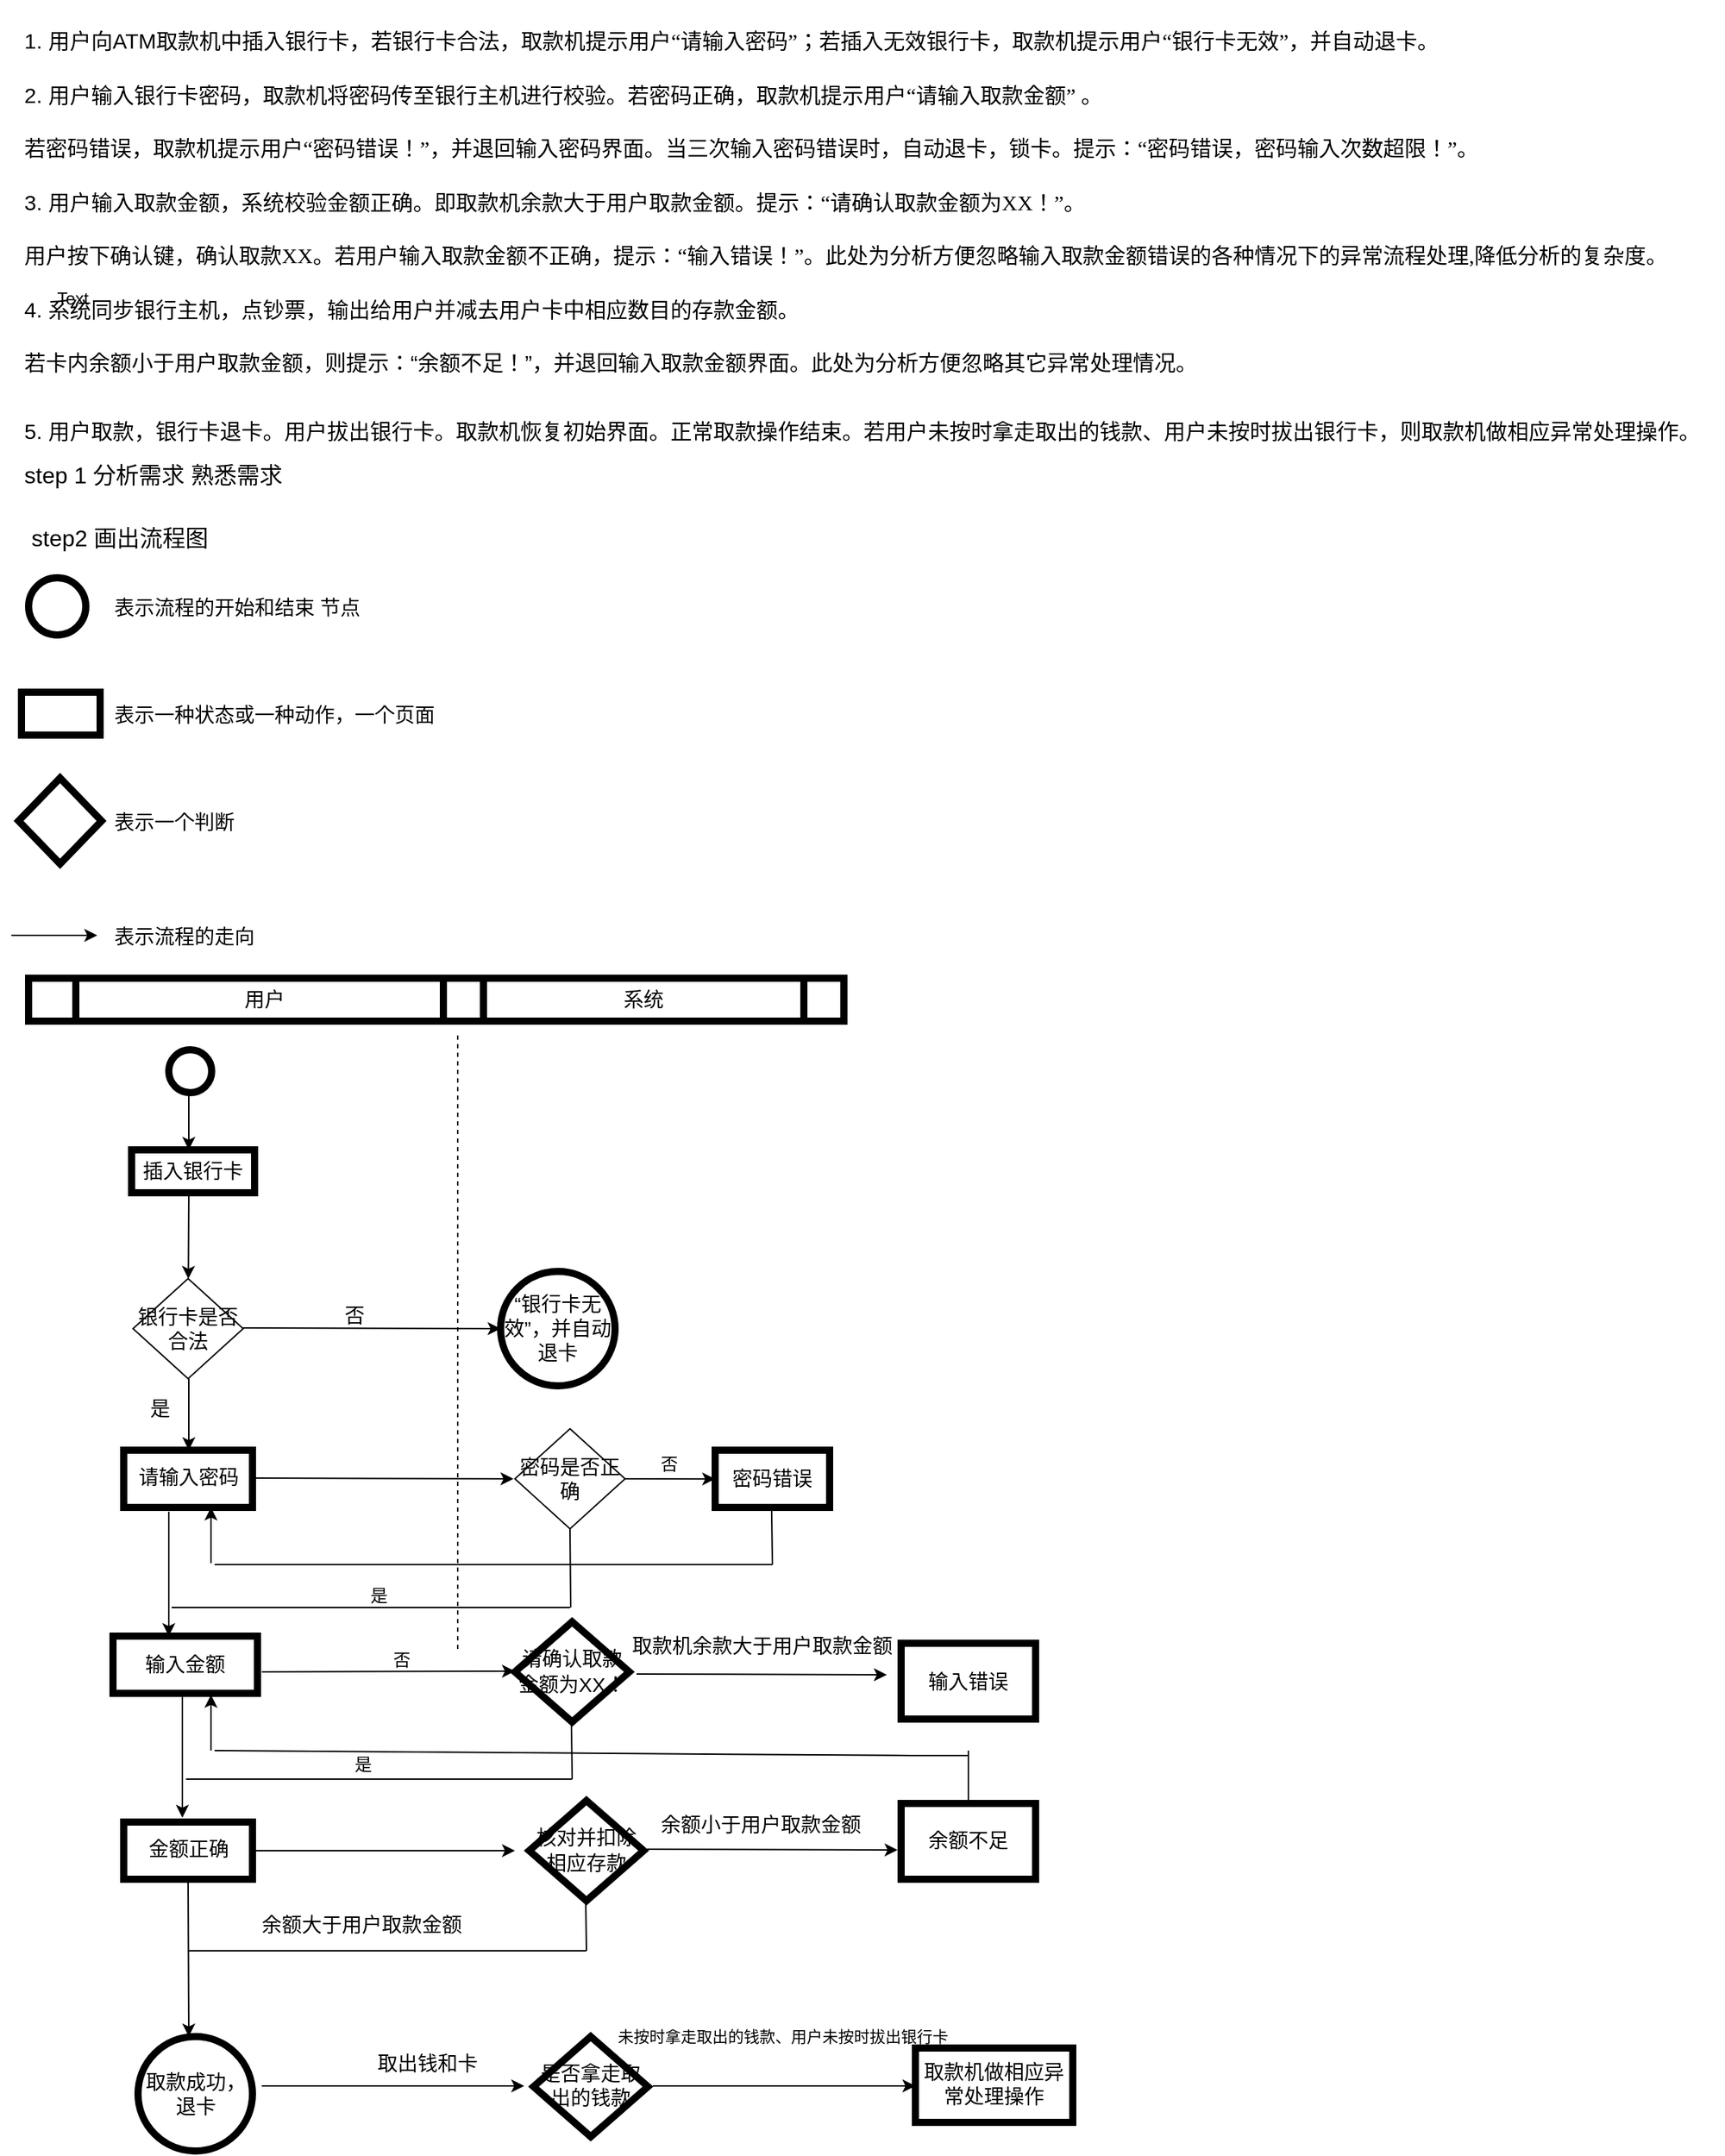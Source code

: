 <mxfile version="12.2.2" type="device" pages="1"><diagram id="kOlLxRC6D5tNrvUlHnhc" name="第 1 页"><mxGraphModel dx="838" dy="481" grid="1" gridSize="10" guides="1" tooltips="1" connect="1" arrows="1" fold="1" page="1" pageScale="1" pageWidth="827" pageHeight="1169" math="0" shadow="0"><root><mxCell id="0"/><mxCell id="1" parent="0"/><mxCell id="hGxhfmPnfHzS0XLvmDlV-4" value="&lt;p class=&quot;MsoNormal&quot; style=&quot;line-height: 150% ; font-size: 15px&quot;&gt;&lt;font style=&quot;font-size: 15px&quot;&gt;1.&amp;nbsp;&lt;span style=&quot;line-height: 150%&quot;&gt;&lt;font face=&quot;宋体&quot; style=&quot;font-size: 15px&quot;&gt;用户向&lt;/font&gt;ATM&lt;font face=&quot;宋体&quot; style=&quot;font-size: 15px&quot;&gt;取款机中插入银行卡，若银行卡合法，取款机提示用户“请输入密码”；若插入无效银行卡，取款机提示用户“银行卡无效”，并自动退卡。&lt;/font&gt;&lt;/span&gt;&lt;br&gt;&lt;/font&gt;&lt;/p&gt;&lt;p class=&quot;MsoNormal&quot; style=&quot;line-height: 150% ; font-size: 15px&quot;&gt;&lt;font style=&quot;font-size: 15px&quot;&gt;&lt;span style=&quot;line-height: 150%&quot;&gt;2. &lt;font face=&quot;宋体&quot; style=&quot;font-size: 15px&quot;&gt;用户输入银行卡密码，取款机将密码传至银行主机进行校验。若密码正确，取款机提示用户“请输入取款金额” 。&lt;/font&gt;&lt;/span&gt;&lt;/font&gt;&lt;/p&gt;&lt;p class=&quot;MsoNormal&quot; style=&quot;line-height: 150% ; font-size: 15px&quot;&gt;&lt;font style=&quot;font-size: 15px&quot;&gt;&lt;span style=&quot;line-height: 150%&quot;&gt;&lt;font face=&quot;宋体&quot; style=&quot;font-size: 15px&quot;&gt;若密码错误，取款机提示用户“密码错误！”，并退回输入密码界面。当三次输入密码错误时，自动退卡，锁卡。提示：“密码错误，密码输入次数超限！”。&lt;/font&gt;&lt;/span&gt;&lt;span style=&quot;font-family: &amp;#34;calibri&amp;#34; ; line-height: 150%&quot;&gt;&lt;/span&gt;&lt;/font&gt;&lt;/p&gt;&lt;p class=&quot;MsoNormal&quot; style=&quot;line-height: 150% ; font-size: 15px&quot;&gt;&lt;font style=&quot;font-size: 15px&quot;&gt;&lt;span style=&quot;line-height: 150%&quot;&gt;3. &lt;font face=&quot;宋体&quot; style=&quot;font-size: 15px&quot;&gt;用户输入取款金额，系统校验金额正确。即取款机余款大于用户取款金额。提示：“请确认取款金额为&lt;/font&gt;&lt;font face=&quot;Calibri&quot; style=&quot;font-size: 15px&quot;&gt;XX&lt;/font&gt;&lt;font face=&quot;宋体&quot; style=&quot;font-size: 15px&quot;&gt;！”。&lt;/font&gt;&lt;/span&gt;&lt;/font&gt;&lt;/p&gt;&lt;p class=&quot;MsoNormal&quot; style=&quot;line-height: 150% ; font-size: 15px&quot;&gt;&lt;font style=&quot;font-size: 15px&quot;&gt;&lt;span style=&quot;line-height: 150%&quot;&gt;&lt;font face=&quot;宋体&quot; style=&quot;font-size: 15px&quot;&gt;用户按下确认键，确认取款&lt;/font&gt;&lt;font face=&quot;Calibri&quot; style=&quot;font-size: 15px&quot;&gt;XX&lt;/font&gt;&lt;font face=&quot;宋体&quot; style=&quot;font-size: 15px&quot;&gt;。若用户输入取款金额不正确，提示：“输入错误！”。此处为分析方便忽略输入取款金额错误的各种情况下的异常流程处理&lt;/font&gt;&lt;font face=&quot;Calibri&quot; style=&quot;font-size: 15px&quot;&gt;,&lt;/font&gt;&lt;font face=&quot;宋体&quot; style=&quot;font-size: 15px&quot;&gt;降低分析的复杂度。&lt;/font&gt;&lt;/span&gt;&lt;span style=&quot;font-family: &amp;#34;calibri&amp;#34; ; line-height: 150%&quot;&gt;&lt;/span&gt;&lt;/font&gt;&lt;/p&gt;&lt;p class=&quot;MsoNormal&quot; style=&quot;line-height: 150% ; font-size: 15px&quot;&gt;&lt;font style=&quot;font-size: 15px&quot;&gt;&lt;span&gt;4.&amp;nbsp;&lt;/span&gt;&lt;span style=&quot;line-height: 150%&quot;&gt;&lt;font face=&quot;宋体&quot; style=&quot;font-size: 15px&quot;&gt;系统同步银行主机，点钞票，输出给用户并减去用户卡中相应数目的存款金额。&lt;/font&gt;&lt;/span&gt;&lt;/font&gt;&lt;/p&gt;&lt;p class=&quot;MsoNormal&quot; style=&quot;line-height: 150% ; font-size: 15px&quot;&gt;&lt;font style=&quot;font-size: 15px&quot;&gt;&lt;span style=&quot;line-height: 150%&quot;&gt;&lt;font face=&quot;宋体&quot; style=&quot;font-size: 15px&quot;&gt;若卡内余额小于用户取款金额，则提示：&lt;/font&gt;“余额不足！”，并退回输入取款金额界面。此处为分析方便忽略其它异常处理情况。&lt;/span&gt;&lt;span style=&quot;font-family: &amp;#34;calibri&amp;#34; ; line-height: 150%&quot;&gt;&lt;/span&gt;&lt;/font&gt;&lt;/p&gt;&lt;p class=&quot;MsoNormal&quot; style=&quot;line-height: 150% ; font-size: 15px&quot;&gt;&lt;span style=&quot;line-height: 150%&quot;&gt;&lt;font style=&quot;font-size: 15px&quot;&gt;5. &lt;font face=&quot;宋体&quot; style=&quot;font-size: 15px&quot;&gt;用户取款，银行卡退卡。用户拔出银行卡。取款机恢复初始界面。正常取款操作结束。若用户未按时拿走取出的钱款、用户未按时拔出银行卡，则取款机做相应异常处理操作。&lt;/font&gt;&lt;/font&gt;&lt;/span&gt;&lt;span style=&quot;font-size: 18pt ; line-height: 150% ; font-size: 18pt ; line-height: 150%&quot;&gt;&lt;/span&gt;&lt;/p&gt;" style="text;html=1;resizable=0;points=[];autosize=1;align=left;verticalAlign=top;spacingTop=-4;" vertex="1" parent="1"><mxGeometry x="55" y="16" width="1190" height="330" as="geometry"/></mxCell><mxCell id="hGxhfmPnfHzS0XLvmDlV-5" value="Text" style="text;html=1;resizable=0;points=[];autosize=1;align=left;verticalAlign=top;spacingTop=-4;" vertex="1" parent="1"><mxGeometry x="78" y="215" width="40" height="20" as="geometry"/></mxCell><mxCell id="hGxhfmPnfHzS0XLvmDlV-6" value="&lt;font style=&quot;font-size: 16px&quot;&gt;step 1 分析需求 熟悉需求&lt;/font&gt;" style="text;html=1;resizable=0;points=[];autosize=1;align=left;verticalAlign=top;spacingTop=-4;strokeWidth=5;" vertex="1" parent="1"><mxGeometry x="55" y="336" width="200" height="20" as="geometry"/></mxCell><mxCell id="hGxhfmPnfHzS0XLvmDlV-7" value="&lt;font style=&quot;font-size: 16px&quot;&gt;step2 画出流程图&lt;/font&gt;" style="text;html=1;resizable=0;points=[];autosize=1;align=left;verticalAlign=top;spacingTop=-4;" vertex="1" parent="1"><mxGeometry x="60" y="380" width="140" height="20" as="geometry"/></mxCell><mxCell id="hGxhfmPnfHzS0XLvmDlV-8" value="" style="ellipse;whiteSpace=wrap;html=1;aspect=fixed;strokeWidth=5;" vertex="1" parent="1"><mxGeometry x="60" y="420" width="40" height="40" as="geometry"/></mxCell><mxCell id="hGxhfmPnfHzS0XLvmDlV-9" value="&lt;font style=&quot;font-size: 14px&quot;&gt;表示流程的开始和结束 节点&lt;/font&gt;" style="text;html=1;resizable=0;points=[];autosize=1;align=left;verticalAlign=top;spacingTop=-4;" vertex="1" parent="1"><mxGeometry x="118" y="430" width="190" height="20" as="geometry"/></mxCell><mxCell id="hGxhfmPnfHzS0XLvmDlV-10" value="" style="rounded=0;whiteSpace=wrap;html=1;strokeWidth=5;" vertex="1" parent="1"><mxGeometry x="55" y="500" width="55" height="30" as="geometry"/></mxCell><mxCell id="hGxhfmPnfHzS0XLvmDlV-11" value="&lt;font style=&quot;font-size: 14px&quot;&gt;表示一种状态或一种动作，一个页面&lt;/font&gt;" style="text;html=1;resizable=0;points=[];autosize=1;align=left;verticalAlign=top;spacingTop=-4;" vertex="1" parent="1"><mxGeometry x="118" y="505" width="240" height="20" as="geometry"/></mxCell><mxCell id="hGxhfmPnfHzS0XLvmDlV-12" value="" style="rhombus;whiteSpace=wrap;html=1;strokeWidth=5;" vertex="1" parent="1"><mxGeometry x="53" y="560" width="58" height="60" as="geometry"/></mxCell><mxCell id="hGxhfmPnfHzS0XLvmDlV-13" value="&lt;font style=&quot;font-size: 14px&quot;&gt;表示一个判断&lt;/font&gt;" style="text;html=1;resizable=0;points=[];autosize=1;align=left;verticalAlign=top;spacingTop=-4;" vertex="1" parent="1"><mxGeometry x="118" y="580" width="100" height="20" as="geometry"/></mxCell><mxCell id="hGxhfmPnfHzS0XLvmDlV-14" value="" style="endArrow=classic;html=1;" edge="1" parent="1"><mxGeometry width="50" height="50" relative="1" as="geometry"><mxPoint x="48" y="670" as="sourcePoint"/><mxPoint x="108" y="670" as="targetPoint"/><Array as="points"><mxPoint x="78" y="670"/></Array></mxGeometry></mxCell><mxCell id="hGxhfmPnfHzS0XLvmDlV-15" value="&lt;font style=&quot;font-size: 14px&quot;&gt;表示流程的走向&lt;/font&gt;" style="text;html=1;resizable=0;points=[];autosize=1;align=left;verticalAlign=top;spacingTop=-4;" vertex="1" parent="1"><mxGeometry x="118" y="660" width="110" height="20" as="geometry"/></mxCell><mxCell id="hGxhfmPnfHzS0XLvmDlV-16" value="&lt;font style=&quot;font-size: 14px&quot;&gt;用户&lt;/font&gt;" style="shape=process;whiteSpace=wrap;html=1;backgroundOutline=1;strokeWidth=5;" vertex="1" parent="1"><mxGeometry x="60" y="700" width="330" height="30" as="geometry"/></mxCell><mxCell id="hGxhfmPnfHzS0XLvmDlV-17" value="&lt;font style=&quot;font-size: 14px&quot;&gt;系统&lt;/font&gt;" style="shape=process;whiteSpace=wrap;html=1;backgroundOutline=1;strokeWidth=5;" vertex="1" parent="1"><mxGeometry x="350" y="700" width="280" height="30" as="geometry"/></mxCell><mxCell id="hGxhfmPnfHzS0XLvmDlV-18" value="" style="endArrow=none;dashed=1;html=1;" edge="1" parent="1"><mxGeometry width="50" height="50" relative="1" as="geometry"><mxPoint x="360" y="1169" as="sourcePoint"/><mxPoint x="360" y="737" as="targetPoint"/></mxGeometry></mxCell><mxCell id="hGxhfmPnfHzS0XLvmDlV-20" value="" style="ellipse;whiteSpace=wrap;html=1;aspect=fixed;strokeWidth=5;" vertex="1" parent="1"><mxGeometry x="158" y="750" width="30" height="30" as="geometry"/></mxCell><mxCell id="hGxhfmPnfHzS0XLvmDlV-22" value="" style="endArrow=classic;html=1;" edge="1" parent="1"><mxGeometry width="50" height="50" relative="1" as="geometry"><mxPoint x="172" y="780" as="sourcePoint"/><mxPoint x="172" y="820" as="targetPoint"/></mxGeometry></mxCell><mxCell id="hGxhfmPnfHzS0XLvmDlV-23" value="&lt;font style=&quot;font-size: 14px&quot;&gt;插入银行卡&lt;/font&gt;" style="rounded=0;whiteSpace=wrap;html=1;strokeWidth=5;" vertex="1" parent="1"><mxGeometry x="132" y="820" width="86" height="30" as="geometry"/></mxCell><mxCell id="hGxhfmPnfHzS0XLvmDlV-25" value="" style="endArrow=classic;html=1;" edge="1" parent="1" target="hGxhfmPnfHzS0XLvmDlV-26"><mxGeometry width="50" height="50" relative="1" as="geometry"><mxPoint x="172" y="850" as="sourcePoint"/><mxPoint x="172" y="890" as="targetPoint"/></mxGeometry></mxCell><mxCell id="hGxhfmPnfHzS0XLvmDlV-26" value="&lt;font style=&quot;font-size: 14px&quot;&gt;银行卡是否合法&lt;/font&gt;" style="rhombus;whiteSpace=wrap;html=1;" vertex="1" parent="1"><mxGeometry x="133" y="910" width="77" height="70" as="geometry"/></mxCell><mxCell id="hGxhfmPnfHzS0XLvmDlV-27" value="" style="endArrow=classic;html=1;" edge="1" parent="1"><mxGeometry width="50" height="50" relative="1" as="geometry"><mxPoint x="210" y="944.5" as="sourcePoint"/><mxPoint x="390" y="945" as="targetPoint"/></mxGeometry></mxCell><mxCell id="hGxhfmPnfHzS0XLvmDlV-28" value="" style="endArrow=classic;html=1;" edge="1" parent="1"><mxGeometry width="50" height="50" relative="1" as="geometry"><mxPoint x="172" y="980" as="sourcePoint"/><mxPoint x="172" y="1030" as="targetPoint"/></mxGeometry></mxCell><mxCell id="hGxhfmPnfHzS0XLvmDlV-29" value="&lt;font style=&quot;font-size: 14px&quot;&gt;否&lt;/font&gt;" style="text;html=1;resizable=0;points=[];autosize=1;align=left;verticalAlign=top;spacingTop=-4;" vertex="1" parent="1"><mxGeometry x="279" y="925" width="30" height="20" as="geometry"/></mxCell><mxCell id="hGxhfmPnfHzS0XLvmDlV-30" value="&lt;font style=&quot;font-size: 14px&quot;&gt;是&lt;/font&gt;" style="text;html=1;resizable=0;points=[];autosize=1;align=left;verticalAlign=top;spacingTop=-4;" vertex="1" parent="1"><mxGeometry x="143" y="990" width="30" height="20" as="geometry"/></mxCell><mxCell id="hGxhfmPnfHzS0XLvmDlV-31" value="&lt;p class=&quot;MsoNormal&quot; style=&quot;font-size: 14px&quot;&gt;&lt;span&gt;“银行卡无效”，并自动退卡&lt;/span&gt;&lt;/p&gt;" style="ellipse;whiteSpace=wrap;html=1;aspect=fixed;strokeWidth=5;" vertex="1" parent="1"><mxGeometry x="390" y="905" width="80" height="80" as="geometry"/></mxCell><mxCell id="hGxhfmPnfHzS0XLvmDlV-32" value="&lt;p class=&quot;MsoNormal&quot;&gt;&lt;span&gt;&lt;font face=&quot;宋体&quot; style=&quot;font-size: 14px&quot;&gt;请输入密码&lt;/font&gt;&lt;/span&gt;&lt;/p&gt;" style="rounded=0;whiteSpace=wrap;html=1;strokeWidth=5;" vertex="1" parent="1"><mxGeometry x="126.5" y="1030" width="90" height="40" as="geometry"/></mxCell><mxCell id="hGxhfmPnfHzS0XLvmDlV-35" value="" style="endArrow=classic;html=1;" edge="1" parent="1"><mxGeometry width="50" height="50" relative="1" as="geometry"><mxPoint x="219" y="1049.5" as="sourcePoint"/><mxPoint x="399" y="1050" as="targetPoint"/></mxGeometry></mxCell><mxCell id="hGxhfmPnfHzS0XLvmDlV-36" value="&lt;font style=&quot;font-size: 14px&quot;&gt;密码是否正确&lt;/font&gt;" style="rhombus;whiteSpace=wrap;html=1;" vertex="1" parent="1"><mxGeometry x="400" y="1015" width="77" height="70" as="geometry"/></mxCell><mxCell id="hGxhfmPnfHzS0XLvmDlV-37" value="" style="endArrow=none;html=1;entryX=0.5;entryY=1;entryDx=0;entryDy=0;" edge="1" parent="1" target="hGxhfmPnfHzS0XLvmDlV-36"><mxGeometry width="50" height="50" relative="1" as="geometry"><mxPoint x="439" y="1140" as="sourcePoint"/><mxPoint x="438" y="1100" as="targetPoint"/></mxGeometry></mxCell><mxCell id="hGxhfmPnfHzS0XLvmDlV-40" value="" style="endArrow=none;html=1;entryX=0.5;entryY=1;entryDx=0;entryDy=0;" edge="1" parent="1"><mxGeometry width="50" height="50" relative="1" as="geometry"><mxPoint x="160" y="1140" as="sourcePoint"/><mxPoint x="438.5" y="1140" as="targetPoint"/></mxGeometry></mxCell><mxCell id="hGxhfmPnfHzS0XLvmDlV-42" value="" style="endArrow=classic;html=1;exitX=0.35;exitY=1.075;exitDx=0;exitDy=0;exitPerimeter=0;" edge="1" parent="1" source="hGxhfmPnfHzS0XLvmDlV-32"><mxGeometry width="50" height="50" relative="1" as="geometry"><mxPoint x="158" y="1080" as="sourcePoint"/><mxPoint x="158" y="1160" as="targetPoint"/></mxGeometry></mxCell><mxCell id="hGxhfmPnfHzS0XLvmDlV-43" value="是" style="text;html=1;resizable=0;points=[];autosize=1;align=left;verticalAlign=top;spacingTop=-4;" vertex="1" parent="1"><mxGeometry x="297" y="1122" width="30" height="20" as="geometry"/></mxCell><mxCell id="hGxhfmPnfHzS0XLvmDlV-44" value="&lt;font style=&quot;font-size: 14px&quot;&gt;输入金额&lt;/font&gt;" style="rounded=0;whiteSpace=wrap;html=1;strokeWidth=5;" vertex="1" parent="1"><mxGeometry x="119" y="1160" width="101" height="40" as="geometry"/></mxCell><mxCell id="hGxhfmPnfHzS0XLvmDlV-45" value="" style="endArrow=classic;html=1;" edge="1" parent="1"><mxGeometry width="50" height="50" relative="1" as="geometry"><mxPoint x="477" y="1050" as="sourcePoint"/><mxPoint x="540" y="1050.107" as="targetPoint"/></mxGeometry></mxCell><mxCell id="hGxhfmPnfHzS0XLvmDlV-47" value="&lt;font style=&quot;font-size: 14px&quot;&gt;密码错误&lt;/font&gt;" style="rounded=0;whiteSpace=wrap;html=1;strokeWidth=5;" vertex="1" parent="1"><mxGeometry x="540" y="1030" width="80" height="40" as="geometry"/></mxCell><mxCell id="hGxhfmPnfHzS0XLvmDlV-48" value="" style="endArrow=none;html=1;" edge="1" parent="1"><mxGeometry width="50" height="50" relative="1" as="geometry"><mxPoint x="580" y="1110" as="sourcePoint"/><mxPoint x="579.5" y="1072" as="targetPoint"/></mxGeometry></mxCell><mxCell id="hGxhfmPnfHzS0XLvmDlV-49" value="" style="endArrow=none;html=1;" edge="1" parent="1"><mxGeometry width="50" height="50" relative="1" as="geometry"><mxPoint x="190" y="1110" as="sourcePoint"/><mxPoint x="580" y="1110" as="targetPoint"/><Array as="points"><mxPoint x="540" y="1110"/></Array></mxGeometry></mxCell><mxCell id="hGxhfmPnfHzS0XLvmDlV-52" value="" style="endArrow=classic;html=1;" edge="1" parent="1"><mxGeometry width="50" height="50" relative="1" as="geometry"><mxPoint x="187.5" y="1109" as="sourcePoint"/><mxPoint x="187.5" y="1070" as="targetPoint"/></mxGeometry></mxCell><mxCell id="hGxhfmPnfHzS0XLvmDlV-53" value="否" style="text;html=1;resizable=0;points=[];autosize=1;align=left;verticalAlign=top;spacingTop=-4;" vertex="1" parent="1"><mxGeometry x="500" y="1030" width="30" height="20" as="geometry"/></mxCell><mxCell id="hGxhfmPnfHzS0XLvmDlV-55" value="&lt;p class=&quot;MsoNormal&quot; style=&quot;font-size: 14px&quot;&gt;&lt;span&gt;&lt;font face=&quot;宋体&quot; style=&quot;font-size: 14px&quot;&gt;请确认取款金额为&lt;/font&gt;XX&lt;font face=&quot;宋体&quot; style=&quot;font-size: 14px&quot;&gt;！&lt;/font&gt;&lt;/span&gt;&lt;/p&gt;" style="rhombus;whiteSpace=wrap;html=1;strokeWidth=5;" vertex="1" parent="1"><mxGeometry x="400" y="1150" width="80" height="70" as="geometry"/></mxCell><mxCell id="hGxhfmPnfHzS0XLvmDlV-56" value="" style="endArrow=classic;html=1;" edge="1" parent="1"><mxGeometry width="50" height="50" relative="1" as="geometry"><mxPoint x="223" y="1185" as="sourcePoint"/><mxPoint x="400" y="1184.5" as="targetPoint"/><Array as="points"><mxPoint x="400" y="1184.5"/></Array></mxGeometry></mxCell><mxCell id="hGxhfmPnfHzS0XLvmDlV-57" value="否" style="text;html=1;resizable=0;points=[];autosize=1;align=left;verticalAlign=top;spacingTop=-4;" vertex="1" parent="1"><mxGeometry x="313" y="1167" width="30" height="20" as="geometry"/></mxCell><mxCell id="hGxhfmPnfHzS0XLvmDlV-58" value="" style="endArrow=none;html=1;entryX=0.5;entryY=1;entryDx=0;entryDy=0;" edge="1" parent="1"><mxGeometry width="50" height="50" relative="1" as="geometry"><mxPoint x="440" y="1260" as="sourcePoint"/><mxPoint x="439.5" y="1220" as="targetPoint"/></mxGeometry></mxCell><mxCell id="hGxhfmPnfHzS0XLvmDlV-59" value="" style="endArrow=none;html=1;" edge="1" parent="1"><mxGeometry width="50" height="50" relative="1" as="geometry"><mxPoint x="170" y="1260" as="sourcePoint"/><mxPoint x="440" y="1260" as="targetPoint"/><Array as="points"><mxPoint x="400" y="1260"/></Array></mxGeometry></mxCell><mxCell id="hGxhfmPnfHzS0XLvmDlV-60" value="是" style="text;html=1;resizable=0;points=[];autosize=1;align=left;verticalAlign=top;spacingTop=-4;" vertex="1" parent="1"><mxGeometry x="286" y="1240" width="30" height="20" as="geometry"/></mxCell><mxCell id="hGxhfmPnfHzS0XLvmDlV-61" value="" style="endArrow=classic;html=1;exitX=0.35;exitY=1.075;exitDx=0;exitDy=0;exitPerimeter=0;" edge="1" parent="1"><mxGeometry width="50" height="50" relative="1" as="geometry"><mxPoint x="167.5" y="1200" as="sourcePoint"/><mxPoint x="167.5" y="1287" as="targetPoint"/></mxGeometry></mxCell><mxCell id="hGxhfmPnfHzS0XLvmDlV-63" value="" style="endArrow=classic;html=1;" edge="1" parent="1"><mxGeometry width="50" height="50" relative="1" as="geometry"><mxPoint x="485" y="1186.5" as="sourcePoint"/><mxPoint x="660" y="1187" as="targetPoint"/></mxGeometry></mxCell><mxCell id="hGxhfmPnfHzS0XLvmDlV-64" value="&lt;p class=&quot;MsoNormal&quot;&gt;&lt;span&gt;&lt;font face=&quot;宋体&quot; style=&quot;font-size: 14px&quot;&gt;取款机余款大于用户取款金额&lt;/font&gt;&lt;/span&gt;&lt;/p&gt;" style="text;html=1;resizable=0;points=[];autosize=1;align=left;verticalAlign=top;spacingTop=-4;" vertex="1" parent="1"><mxGeometry x="480" y="1145" width="200" height="40" as="geometry"/></mxCell><mxCell id="hGxhfmPnfHzS0XLvmDlV-65" value="&lt;p class=&quot;MsoNormal&quot; style=&quot;font-size: 14px&quot;&gt;输入错误&lt;/p&gt;" style="rounded=0;whiteSpace=wrap;html=1;strokeWidth=5;" vertex="1" parent="1"><mxGeometry x="670" y="1165" width="94" height="53" as="geometry"/></mxCell><mxCell id="hGxhfmPnfHzS0XLvmDlV-72" value="" style="edgeStyle=orthogonalEdgeStyle;rounded=0;orthogonalLoop=1;jettySize=auto;html=1;" edge="1" parent="1" source="hGxhfmPnfHzS0XLvmDlV-66"><mxGeometry relative="1" as="geometry"><mxPoint x="400" y="1310" as="targetPoint"/></mxGeometry></mxCell><mxCell id="hGxhfmPnfHzS0XLvmDlV-66" value="&lt;p class=&quot;MsoNormal&quot;&gt;&lt;span&gt;&lt;font face=&quot;宋体&quot; style=&quot;font-size: 14px&quot;&gt;金额正确&lt;/font&gt;&lt;/span&gt;&lt;/p&gt;" style="rounded=0;whiteSpace=wrap;html=1;strokeWidth=5;" vertex="1" parent="1"><mxGeometry x="126.5" y="1290" width="90" height="40" as="geometry"/></mxCell><mxCell id="hGxhfmPnfHzS0XLvmDlV-69" value="&lt;p class=&quot;MsoNormal&quot; style=&quot;font-size: 14px&quot;&gt;&lt;font face=&quot;宋体&quot;&gt;核对并扣除相应存款&lt;/font&gt;&lt;/p&gt;" style="rhombus;whiteSpace=wrap;html=1;strokeWidth=5;" vertex="1" parent="1"><mxGeometry x="410" y="1275" width="80" height="70" as="geometry"/></mxCell><mxCell id="hGxhfmPnfHzS0XLvmDlV-73" value="" style="endArrow=none;html=1;" edge="1" parent="1"><mxGeometry width="50" height="50" relative="1" as="geometry"><mxPoint x="450" y="1380" as="sourcePoint"/><mxPoint x="449.5" y="1345" as="targetPoint"/></mxGeometry></mxCell><mxCell id="hGxhfmPnfHzS0XLvmDlV-74" value="" style="endArrow=none;html=1;entryX=0.5;entryY=1;entryDx=0;entryDy=0;" edge="1" parent="1"><mxGeometry width="50" height="50" relative="1" as="geometry"><mxPoint x="171.5" y="1380" as="sourcePoint"/><mxPoint x="450" y="1380" as="targetPoint"/></mxGeometry></mxCell><mxCell id="hGxhfmPnfHzS0XLvmDlV-75" value="" style="endArrow=classic;html=1;exitX=0.5;exitY=1;exitDx=0;exitDy=0;" edge="1" parent="1" source="hGxhfmPnfHzS0XLvmDlV-66"><mxGeometry width="50" height="50" relative="1" as="geometry"><mxPoint x="172" y="1380" as="sourcePoint"/><mxPoint x="172" y="1440" as="targetPoint"/></mxGeometry></mxCell><mxCell id="hGxhfmPnfHzS0XLvmDlV-76" value="&lt;p class=&quot;MsoNormal&quot;&gt;&lt;font face=&quot;宋体&quot; style=&quot;font-size: 14px&quot;&gt;余额大于用户取款金额&lt;/font&gt;&lt;/p&gt;" style="text;html=1;resizable=0;points=[];autosize=1;align=left;verticalAlign=top;spacingTop=-4;" vertex="1" parent="1"><mxGeometry x="221" y="1340" width="160" height="40" as="geometry"/></mxCell><mxCell id="hGxhfmPnfHzS0XLvmDlV-77" value="" style="endArrow=classic;html=1;" edge="1" parent="1"><mxGeometry width="50" height="50" relative="1" as="geometry"><mxPoint x="492.5" y="1309" as="sourcePoint"/><mxPoint x="667.5" y="1309.5" as="targetPoint"/></mxGeometry></mxCell><mxCell id="hGxhfmPnfHzS0XLvmDlV-78" value="&lt;p class=&quot;MsoNormal&quot;&gt;&lt;font face=&quot;宋体&quot; style=&quot;font-size: 14px&quot;&gt;余额小于用户取款金额&lt;/font&gt;&lt;/p&gt;" style="text;html=1;resizable=0;points=[];autosize=1;align=left;verticalAlign=top;spacingTop=-4;" vertex="1" parent="1"><mxGeometry x="500" y="1270" width="160" height="40" as="geometry"/></mxCell><mxCell id="hGxhfmPnfHzS0XLvmDlV-79" value="&lt;p class=&quot;MsoNormal&quot;&gt;&lt;span&gt;&lt;font face=&quot;宋体&quot; style=&quot;font-size: 14px&quot;&gt;余额不足&lt;/font&gt;&lt;/span&gt;&lt;/p&gt;" style="rounded=0;whiteSpace=wrap;html=1;strokeWidth=5;" vertex="1" parent="1"><mxGeometry x="670" y="1277" width="94" height="53" as="geometry"/></mxCell><mxCell id="hGxhfmPnfHzS0XLvmDlV-80" value="" style="endArrow=none;html=1;" edge="1" parent="1"><mxGeometry width="50" height="50" relative="1" as="geometry"><mxPoint x="717" y="1275" as="sourcePoint"/><mxPoint x="717" y="1240" as="targetPoint"/></mxGeometry></mxCell><mxCell id="hGxhfmPnfHzS0XLvmDlV-81" value="" style="endArrow=none;html=1;" edge="1" parent="1"><mxGeometry width="50" height="50" relative="1" as="geometry"><mxPoint x="190" y="1240" as="sourcePoint"/><mxPoint x="717" y="1243.5" as="targetPoint"/><Array as="points"><mxPoint x="677" y="1243.5"/></Array></mxGeometry></mxCell><mxCell id="hGxhfmPnfHzS0XLvmDlV-82" value="" style="endArrow=classic;html=1;" edge="1" parent="1"><mxGeometry width="50" height="50" relative="1" as="geometry"><mxPoint x="187.5" y="1240" as="sourcePoint"/><mxPoint x="187.5" y="1201" as="targetPoint"/></mxGeometry></mxCell><mxCell id="hGxhfmPnfHzS0XLvmDlV-83" value="&lt;p class=&quot;MsoNormal&quot; style=&quot;font-size: 14px&quot;&gt;&lt;span&gt;取款成功，退卡&lt;/span&gt;&lt;/p&gt;" style="ellipse;whiteSpace=wrap;html=1;aspect=fixed;strokeWidth=5;" vertex="1" parent="1"><mxGeometry x="136.5" y="1440" width="80" height="80" as="geometry"/></mxCell><mxCell id="hGxhfmPnfHzS0XLvmDlV-84" value="&lt;p class=&quot;MsoNormal&quot;&gt;&lt;span&gt;&lt;font face=&quot;宋体&quot; style=&quot;font-size: 14px&quot;&gt;是否拿走取出的钱款&lt;/font&gt;&lt;/span&gt;&lt;/p&gt;" style="rhombus;whiteSpace=wrap;html=1;strokeWidth=5;" vertex="1" parent="1"><mxGeometry x="413" y="1440" width="80" height="70" as="geometry"/></mxCell><mxCell id="hGxhfmPnfHzS0XLvmDlV-85" value="" style="edgeStyle=orthogonalEdgeStyle;rounded=0;orthogonalLoop=1;jettySize=auto;html=1;" edge="1" parent="1"><mxGeometry relative="1" as="geometry"><mxPoint x="223" y="1474.5" as="sourcePoint"/><mxPoint x="406.5" y="1474.5" as="targetPoint"/></mxGeometry></mxCell><mxCell id="hGxhfmPnfHzS0XLvmDlV-86" value="&lt;font style=&quot;font-size: 14px&quot;&gt;取出钱和卡&lt;/font&gt;" style="text;html=1;resizable=0;points=[];autosize=1;align=left;verticalAlign=top;spacingTop=-4;" vertex="1" parent="1"><mxGeometry x="302" y="1448" width="90" height="20" as="geometry"/></mxCell><mxCell id="hGxhfmPnfHzS0XLvmDlV-87" value="" style="edgeStyle=orthogonalEdgeStyle;rounded=0;orthogonalLoop=1;jettySize=auto;html=1;" edge="1" parent="1"><mxGeometry relative="1" as="geometry"><mxPoint x="496.5" y="1474.5" as="sourcePoint"/><mxPoint x="680" y="1474.5" as="targetPoint"/></mxGeometry></mxCell><mxCell id="hGxhfmPnfHzS0XLvmDlV-89" value="&lt;p class=&quot;MsoNormal&quot;&gt;&lt;span&gt;&lt;font face=&quot;宋体&quot; style=&quot;font-size: 14px&quot;&gt;取款机做相应异常处理操作&lt;/font&gt;&lt;/span&gt;&lt;/p&gt;" style="rounded=0;whiteSpace=wrap;html=1;strokeWidth=5;" vertex="1" parent="1"><mxGeometry x="680" y="1448" width="110" height="52" as="geometry"/></mxCell><mxCell id="hGxhfmPnfHzS0XLvmDlV-90" value="&lt;p class=&quot;MsoNormal&quot;&gt;&lt;span&gt;&lt;font face=&quot;宋体&quot; style=&quot;font-size: 11px&quot;&gt;未按时拿走取出的钱款、用户未按时拔出银行卡&lt;/font&gt;&lt;/span&gt;&lt;/p&gt;" style="text;html=1;resizable=0;points=[];autosize=1;align=left;verticalAlign=top;spacingTop=-4;" vertex="1" parent="1"><mxGeometry x="470" y="1418" width="250" height="40" as="geometry"/></mxCell></root></mxGraphModel></diagram></mxfile>